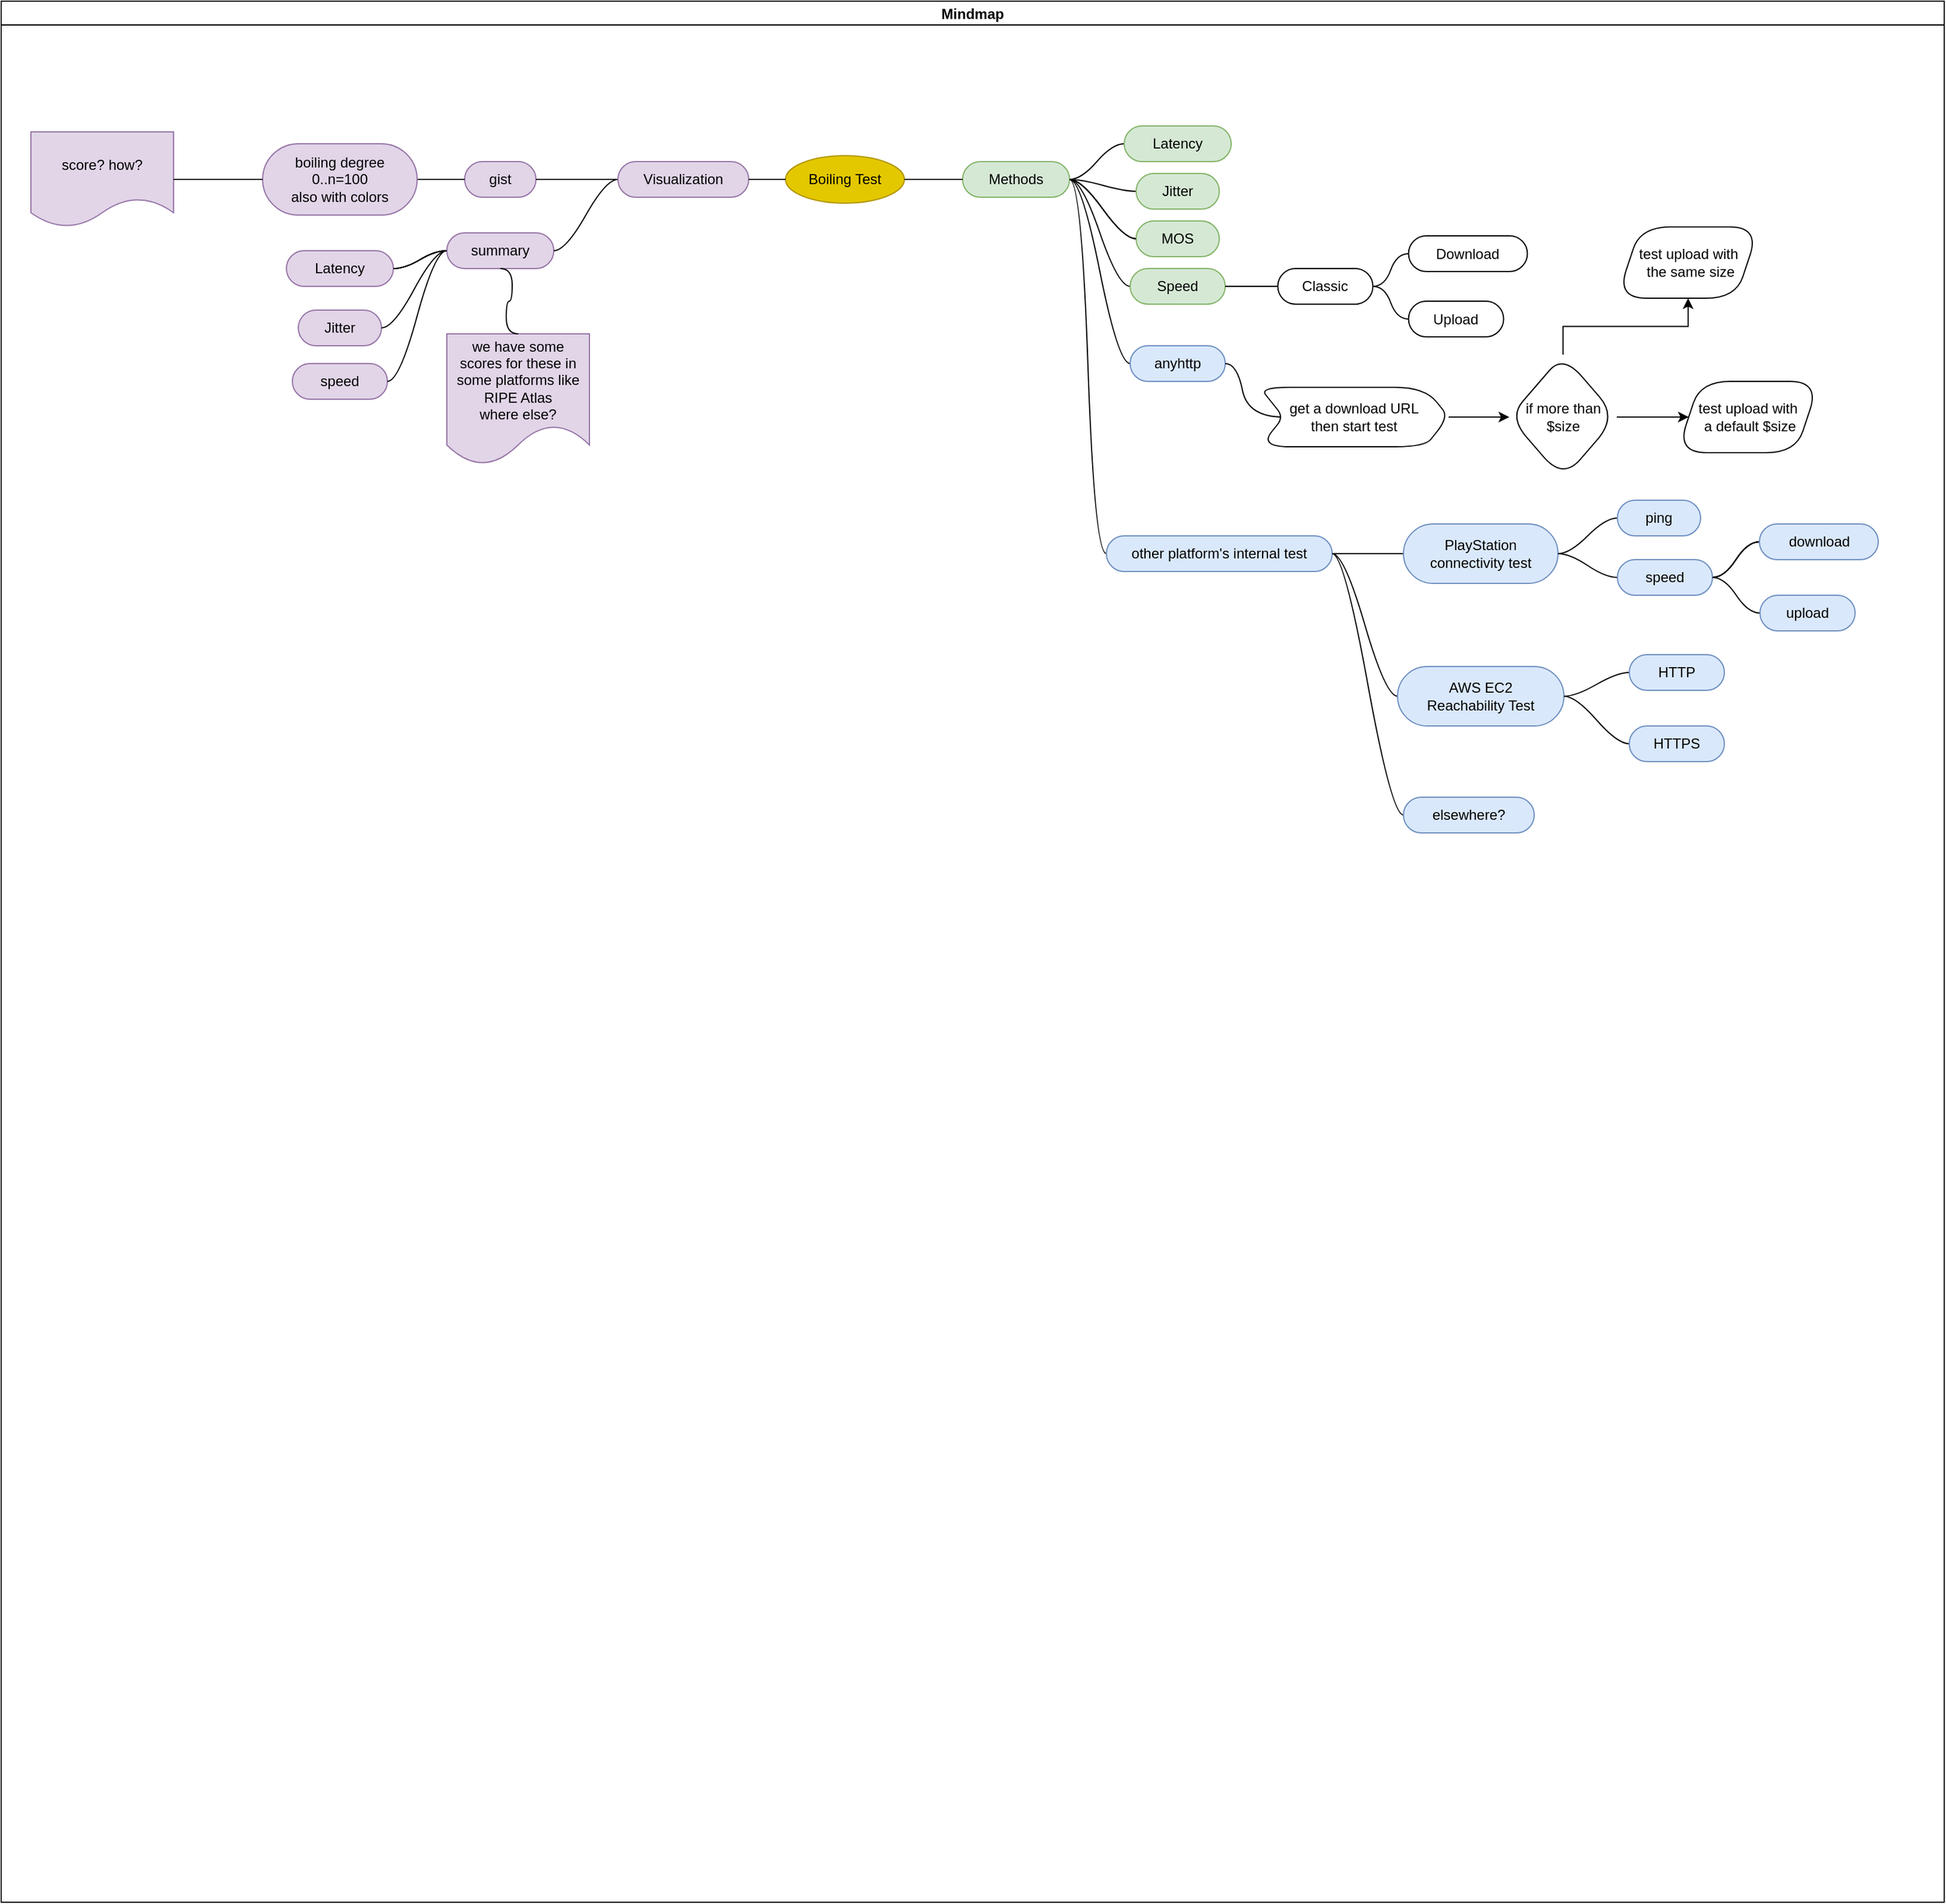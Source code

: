 <mxfile version="21.6.1" type="github">
  <diagram name="Page-1" id="S7FRAT3Iel4neWOIYrB_">
    <mxGraphModel dx="964" dy="700" grid="1" gridSize="10" guides="1" tooltips="1" connect="1" arrows="1" fold="1" page="1" pageScale="1" pageWidth="850" pageHeight="1100" math="0" shadow="0">
      <root>
        <mxCell id="0" />
        <mxCell id="1" parent="0" />
        <mxCell id="4T8DUvPG1SAxmXyFzRtK-73" value="summary" style="whiteSpace=wrap;html=1;rounded=1;arcSize=50;align=center;verticalAlign=middle;strokeWidth=1;autosize=1;spacing=4;treeFolding=1;treeMoving=1;newEdgeStyle={&quot;edgeStyle&quot;:&quot;entityRelationEdgeStyle&quot;,&quot;startArrow&quot;:&quot;none&quot;,&quot;endArrow&quot;:&quot;none&quot;,&quot;segment&quot;:10,&quot;curved&quot;:1,&quot;sourcePerimeterSpacing&quot;:0,&quot;targetPerimeterSpacing&quot;:0};fillColor=#e1d5e7;strokeColor=#9673a6;container=0;" parent="1" vertex="1">
          <mxGeometry x="515" y="1145" width="90" height="30" as="geometry" />
        </mxCell>
        <mxCell id="4T8DUvPG1SAxmXyFzRtK-72" value="" style="edgeStyle=entityRelationEdgeStyle;startArrow=none;endArrow=none;segment=10;curved=1;sourcePerimeterSpacing=0;targetPerimeterSpacing=0;rounded=0;" parent="1" source="4T8DUvPG1SAxmXyFzRtK-20" target="4T8DUvPG1SAxmXyFzRtK-73" edge="1">
          <mxGeometry relative="1" as="geometry">
            <mxPoint x="1441" y="2115" as="sourcePoint" />
          </mxGeometry>
        </mxCell>
        <mxCell id="4T8DUvPG1SAxmXyFzRtK-111" value="" style="edgeStyle=entityRelationEdgeStyle;startArrow=none;endArrow=none;segment=10;curved=1;sourcePerimeterSpacing=0;targetPerimeterSpacing=0;rounded=0;" parent="1" source="4T8DUvPG1SAxmXyFzRtK-73" target="4T8DUvPG1SAxmXyFzRtK-112" edge="1">
          <mxGeometry relative="1" as="geometry">
            <mxPoint x="1299" y="2120" as="sourcePoint" />
          </mxGeometry>
        </mxCell>
        <mxCell id="4T8DUvPG1SAxmXyFzRtK-112" value="Latency" style="whiteSpace=wrap;html=1;rounded=1;arcSize=50;align=center;verticalAlign=middle;strokeWidth=1;autosize=1;spacing=4;treeFolding=1;treeMoving=1;newEdgeStyle={&quot;edgeStyle&quot;:&quot;entityRelationEdgeStyle&quot;,&quot;startArrow&quot;:&quot;none&quot;,&quot;endArrow&quot;:&quot;none&quot;,&quot;segment&quot;:10,&quot;curved&quot;:1,&quot;sourcePerimeterSpacing&quot;:0,&quot;targetPerimeterSpacing&quot;:0};fillColor=#e1d5e7;strokeColor=#9673a6;container=0;" parent="1" vertex="1">
          <mxGeometry x="380" y="1160" width="90" height="30" as="geometry" />
        </mxCell>
        <mxCell id="4T8DUvPG1SAxmXyFzRtK-113" value="" style="edgeStyle=entityRelationEdgeStyle;rounded=0;orthogonalLoop=1;jettySize=auto;html=1;startArrow=none;endArrow=none;segment=10;curved=1;sourcePerimeterSpacing=0;targetPerimeterSpacing=0;" parent="1" source="4T8DUvPG1SAxmXyFzRtK-73" target="4T8DUvPG1SAxmXyFzRtK-112" edge="1">
          <mxGeometry relative="1" as="geometry" />
        </mxCell>
        <mxCell id="4T8DUvPG1SAxmXyFzRtK-114" value="" style="edgeStyle=entityRelationEdgeStyle;rounded=0;orthogonalLoop=1;jettySize=auto;html=1;startArrow=none;endArrow=none;segment=10;curved=1;sourcePerimeterSpacing=0;targetPerimeterSpacing=0;" parent="1" source="4T8DUvPG1SAxmXyFzRtK-73" target="4T8DUvPG1SAxmXyFzRtK-112" edge="1">
          <mxGeometry relative="1" as="geometry" />
        </mxCell>
        <mxCell id="4T8DUvPG1SAxmXyFzRtK-119" value="" style="edgeStyle=entityRelationEdgeStyle;rounded=0;orthogonalLoop=1;jettySize=auto;html=1;startArrow=none;endArrow=none;segment=10;curved=1;sourcePerimeterSpacing=0;targetPerimeterSpacing=0;" parent="1" source="4T8DUvPG1SAxmXyFzRtK-73" target="4T8DUvPG1SAxmXyFzRtK-112" edge="1">
          <mxGeometry relative="1" as="geometry" />
        </mxCell>
        <mxCell id="4T8DUvPG1SAxmXyFzRtK-117" value="Jitter" style="whiteSpace=wrap;html=1;rounded=1;arcSize=50;align=center;verticalAlign=middle;strokeWidth=1;autosize=1;spacing=4;treeFolding=1;treeMoving=1;newEdgeStyle={&quot;edgeStyle&quot;:&quot;entityRelationEdgeStyle&quot;,&quot;startArrow&quot;:&quot;none&quot;,&quot;endArrow&quot;:&quot;none&quot;,&quot;segment&quot;:10,&quot;curved&quot;:1,&quot;sourcePerimeterSpacing&quot;:0,&quot;targetPerimeterSpacing&quot;:0};fillColor=#e1d5e7;strokeColor=#9673a6;container=0;" parent="1" vertex="1">
          <mxGeometry x="390" y="1210" width="70" height="30" as="geometry" />
        </mxCell>
        <mxCell id="4T8DUvPG1SAxmXyFzRtK-118" value="" style="edgeStyle=entityRelationEdgeStyle;rounded=0;orthogonalLoop=1;jettySize=auto;html=1;startArrow=none;endArrow=none;segment=10;curved=1;sourcePerimeterSpacing=0;targetPerimeterSpacing=0;" parent="1" source="4T8DUvPG1SAxmXyFzRtK-73" target="4T8DUvPG1SAxmXyFzRtK-117" edge="1">
          <mxGeometry relative="1" as="geometry" />
        </mxCell>
        <mxCell id="4T8DUvPG1SAxmXyFzRtK-120" value="speed" style="whiteSpace=wrap;html=1;rounded=1;arcSize=50;align=center;verticalAlign=middle;strokeWidth=1;autosize=1;spacing=4;treeFolding=1;treeMoving=1;newEdgeStyle={&quot;edgeStyle&quot;:&quot;entityRelationEdgeStyle&quot;,&quot;startArrow&quot;:&quot;none&quot;,&quot;endArrow&quot;:&quot;none&quot;,&quot;segment&quot;:10,&quot;curved&quot;:1,&quot;sourcePerimeterSpacing&quot;:0,&quot;targetPerimeterSpacing&quot;:0};fillColor=#e1d5e7;strokeColor=#9673a6;container=0;" parent="1" vertex="1">
          <mxGeometry x="385" y="1255" width="80" height="30" as="geometry" />
        </mxCell>
        <mxCell id="4T8DUvPG1SAxmXyFzRtK-121" value="" style="edgeStyle=entityRelationEdgeStyle;rounded=0;orthogonalLoop=1;jettySize=auto;html=1;startArrow=none;endArrow=none;segment=10;curved=1;sourcePerimeterSpacing=0;targetPerimeterSpacing=0;" parent="1" source="4T8DUvPG1SAxmXyFzRtK-73" target="4T8DUvPG1SAxmXyFzRtK-120" edge="1">
          <mxGeometry relative="1" as="geometry" />
        </mxCell>
        <mxCell id="4T8DUvPG1SAxmXyFzRtK-71" value="gist" style="whiteSpace=wrap;html=1;rounded=1;arcSize=50;align=center;verticalAlign=middle;strokeWidth=1;autosize=1;spacing=4;treeFolding=1;treeMoving=1;newEdgeStyle={&quot;edgeStyle&quot;:&quot;entityRelationEdgeStyle&quot;,&quot;startArrow&quot;:&quot;none&quot;,&quot;endArrow&quot;:&quot;none&quot;,&quot;segment&quot;:10,&quot;curved&quot;:1,&quot;sourcePerimeterSpacing&quot;:0,&quot;targetPerimeterSpacing&quot;:0};fillColor=#e1d5e7;strokeColor=#9673a6;container=0;" parent="1" vertex="1">
          <mxGeometry x="530" y="1085" width="60" height="30" as="geometry" />
        </mxCell>
        <mxCell id="4T8DUvPG1SAxmXyFzRtK-70" value="" style="edgeStyle=entityRelationEdgeStyle;startArrow=none;endArrow=none;segment=10;curved=1;sourcePerimeterSpacing=0;targetPerimeterSpacing=0;rounded=0;" parent="1" source="4T8DUvPG1SAxmXyFzRtK-20" target="4T8DUvPG1SAxmXyFzRtK-71" edge="1">
          <mxGeometry relative="1" as="geometry">
            <mxPoint x="1441" y="2115" as="sourcePoint" />
          </mxGeometry>
        </mxCell>
        <mxCell id="4T8DUvPG1SAxmXyFzRtK-74" value="" style="edgeStyle=entityRelationEdgeStyle;startArrow=none;endArrow=none;segment=10;curved=1;sourcePerimeterSpacing=0;targetPerimeterSpacing=0;rounded=0;" parent="1" source="4T8DUvPG1SAxmXyFzRtK-71" target="4T8DUvPG1SAxmXyFzRtK-75" edge="1">
          <mxGeometry relative="1" as="geometry">
            <mxPoint x="1300" y="2115" as="sourcePoint" />
          </mxGeometry>
        </mxCell>
        <mxCell id="4T8DUvPG1SAxmXyFzRtK-17" value="Boiling Test" style="ellipse;whiteSpace=wrap;html=1;align=center;treeFolding=1;treeMoving=1;newEdgeStyle={&quot;edgeStyle&quot;:&quot;entityRelationEdgeStyle&quot;,&quot;startArrow&quot;:&quot;none&quot;,&quot;endArrow&quot;:&quot;none&quot;,&quot;segment&quot;:10,&quot;curved&quot;:1,&quot;sourcePerimeterSpacing&quot;:0,&quot;targetPerimeterSpacing&quot;:0};fillColor=#e3c800;strokeColor=#B09500;fontColor=#000000;container=0;" parent="1" vertex="1">
          <mxGeometry x="800" y="1080" width="100" height="40" as="geometry" />
        </mxCell>
        <mxCell id="4T8DUvPG1SAxmXyFzRtK-18" value="Methods" style="whiteSpace=wrap;html=1;rounded=1;arcSize=50;align=center;verticalAlign=middle;strokeWidth=1;autosize=1;spacing=4;treeFolding=1;treeMoving=1;newEdgeStyle={&quot;edgeStyle&quot;:&quot;entityRelationEdgeStyle&quot;,&quot;startArrow&quot;:&quot;none&quot;,&quot;endArrow&quot;:&quot;none&quot;,&quot;segment&quot;:10,&quot;curved&quot;:1,&quot;sourcePerimeterSpacing&quot;:0,&quot;targetPerimeterSpacing&quot;:0};fillColor=#d5e8d4;strokeColor=#82b366;container=0;" parent="1" vertex="1">
          <mxGeometry x="949" y="1085" width="90" height="30" as="geometry" />
        </mxCell>
        <mxCell id="4T8DUvPG1SAxmXyFzRtK-13" value="" style="edgeStyle=entityRelationEdgeStyle;startArrow=none;endArrow=none;segment=10;curved=1;sourcePerimeterSpacing=0;targetPerimeterSpacing=0;rounded=0;" parent="1" source="4T8DUvPG1SAxmXyFzRtK-17" target="4T8DUvPG1SAxmXyFzRtK-18" edge="1">
          <mxGeometry relative="1" as="geometry" />
        </mxCell>
        <mxCell id="4T8DUvPG1SAxmXyFzRtK-20" value="Visualization" style="whiteSpace=wrap;html=1;rounded=1;arcSize=50;align=center;verticalAlign=middle;strokeWidth=1;autosize=1;spacing=4;treeFolding=1;treeMoving=1;newEdgeStyle={&quot;edgeStyle&quot;:&quot;entityRelationEdgeStyle&quot;,&quot;startArrow&quot;:&quot;none&quot;,&quot;endArrow&quot;:&quot;none&quot;,&quot;segment&quot;:10,&quot;curved&quot;:1,&quot;sourcePerimeterSpacing&quot;:0,&quot;targetPerimeterSpacing&quot;:0};fillColor=#e1d5e7;strokeColor=#9673a6;container=0;" parent="1" vertex="1">
          <mxGeometry x="659" y="1085" width="110" height="30" as="geometry" />
        </mxCell>
        <mxCell id="4T8DUvPG1SAxmXyFzRtK-15" value="" style="edgeStyle=entityRelationEdgeStyle;startArrow=none;endArrow=none;segment=10;curved=1;sourcePerimeterSpacing=0;targetPerimeterSpacing=0;rounded=0;" parent="1" source="4T8DUvPG1SAxmXyFzRtK-17" target="4T8DUvPG1SAxmXyFzRtK-20" edge="1">
          <mxGeometry relative="1" as="geometry" />
        </mxCell>
        <mxCell id="4T8DUvPG1SAxmXyFzRtK-22" value="" style="edgeStyle=entityRelationEdgeStyle;startArrow=none;endArrow=none;segment=10;curved=1;sourcePerimeterSpacing=0;targetPerimeterSpacing=0;rounded=0;" parent="1" source="4T8DUvPG1SAxmXyFzRtK-18" target="4T8DUvPG1SAxmXyFzRtK-23" edge="1">
          <mxGeometry relative="1" as="geometry">
            <mxPoint x="1540" y="2120" as="sourcePoint" />
          </mxGeometry>
        </mxCell>
        <mxCell id="4T8DUvPG1SAxmXyFzRtK-23" value="Latency" style="whiteSpace=wrap;html=1;rounded=1;arcSize=50;align=center;verticalAlign=middle;strokeWidth=1;autosize=1;spacing=4;treeFolding=1;treeMoving=1;newEdgeStyle={&quot;edgeStyle&quot;:&quot;entityRelationEdgeStyle&quot;,&quot;startArrow&quot;:&quot;none&quot;,&quot;endArrow&quot;:&quot;none&quot;,&quot;segment&quot;:10,&quot;curved&quot;:1,&quot;sourcePerimeterSpacing&quot;:0,&quot;targetPerimeterSpacing&quot;:0};fillColor=#d5e8d4;strokeColor=#82b366;container=0;" parent="1" vertex="1">
          <mxGeometry x="1085" y="1055" width="90" height="30" as="geometry" />
        </mxCell>
        <mxCell id="4T8DUvPG1SAxmXyFzRtK-24" value="" style="edgeStyle=entityRelationEdgeStyle;startArrow=none;endArrow=none;segment=10;curved=1;sourcePerimeterSpacing=0;targetPerimeterSpacing=0;rounded=0;" parent="1" source="4T8DUvPG1SAxmXyFzRtK-18" target="4T8DUvPG1SAxmXyFzRtK-25" edge="1">
          <mxGeometry relative="1" as="geometry">
            <mxPoint x="1540" y="2120" as="sourcePoint" />
          </mxGeometry>
        </mxCell>
        <mxCell id="4T8DUvPG1SAxmXyFzRtK-25" value="Jitter" style="whiteSpace=wrap;html=1;rounded=1;arcSize=50;align=center;verticalAlign=middle;strokeWidth=1;autosize=1;spacing=4;treeFolding=1;treeMoving=1;newEdgeStyle={&quot;edgeStyle&quot;:&quot;entityRelationEdgeStyle&quot;,&quot;startArrow&quot;:&quot;none&quot;,&quot;endArrow&quot;:&quot;none&quot;,&quot;segment&quot;:10,&quot;curved&quot;:1,&quot;sourcePerimeterSpacing&quot;:0,&quot;targetPerimeterSpacing&quot;:0};fillColor=#d5e8d4;strokeColor=#82b366;container=0;" parent="1" vertex="1">
          <mxGeometry x="1095" y="1095" width="70" height="30" as="geometry" />
        </mxCell>
        <mxCell id="4T8DUvPG1SAxmXyFzRtK-26" value="" style="edgeStyle=entityRelationEdgeStyle;startArrow=none;endArrow=none;segment=10;curved=1;sourcePerimeterSpacing=0;targetPerimeterSpacing=0;rounded=0;" parent="1" source="4T8DUvPG1SAxmXyFzRtK-18" target="4T8DUvPG1SAxmXyFzRtK-27" edge="1">
          <mxGeometry relative="1" as="geometry">
            <mxPoint x="1540" y="2120" as="sourcePoint" />
          </mxGeometry>
        </mxCell>
        <mxCell id="4T8DUvPG1SAxmXyFzRtK-27" value="MOS" style="whiteSpace=wrap;html=1;rounded=1;arcSize=50;align=center;verticalAlign=middle;strokeWidth=1;autosize=1;spacing=4;treeFolding=1;treeMoving=1;newEdgeStyle={&quot;edgeStyle&quot;:&quot;entityRelationEdgeStyle&quot;,&quot;startArrow&quot;:&quot;none&quot;,&quot;endArrow&quot;:&quot;none&quot;,&quot;segment&quot;:10,&quot;curved&quot;:1,&quot;sourcePerimeterSpacing&quot;:0,&quot;targetPerimeterSpacing&quot;:0};fillColor=#d5e8d4;strokeColor=#82b366;container=0;" parent="1" vertex="1">
          <mxGeometry x="1095" y="1135" width="70" height="30" as="geometry" />
        </mxCell>
        <mxCell id="4T8DUvPG1SAxmXyFzRtK-246" value="" style="edgeStyle=entityRelationEdgeStyle;rounded=0;orthogonalLoop=1;jettySize=auto;html=1;startArrow=none;endArrow=none;segment=10;curved=1;sourcePerimeterSpacing=0;targetPerimeterSpacing=0;" parent="1" source="4T8DUvPG1SAxmXyFzRtK-18" target="4T8DUvPG1SAxmXyFzRtK-27" edge="1">
          <mxGeometry relative="1" as="geometry" />
        </mxCell>
        <mxCell id="4T8DUvPG1SAxmXyFzRtK-28" value="" style="edgeStyle=entityRelationEdgeStyle;startArrow=none;endArrow=none;segment=10;curved=1;sourcePerimeterSpacing=0;targetPerimeterSpacing=0;rounded=0;" parent="1" source="4T8DUvPG1SAxmXyFzRtK-18" target="4T8DUvPG1SAxmXyFzRtK-29" edge="1">
          <mxGeometry relative="1" as="geometry">
            <mxPoint x="1540" y="2120" as="sourcePoint" />
          </mxGeometry>
        </mxCell>
        <mxCell id="4T8DUvPG1SAxmXyFzRtK-29" value="Speed" style="whiteSpace=wrap;html=1;rounded=1;arcSize=50;align=center;verticalAlign=middle;strokeWidth=1;autosize=1;spacing=4;treeFolding=1;treeMoving=1;newEdgeStyle={&quot;edgeStyle&quot;:&quot;entityRelationEdgeStyle&quot;,&quot;startArrow&quot;:&quot;none&quot;,&quot;endArrow&quot;:&quot;none&quot;,&quot;segment&quot;:10,&quot;curved&quot;:1,&quot;sourcePerimeterSpacing&quot;:0,&quot;targetPerimeterSpacing&quot;:0};fillColor=#d5e8d4;strokeColor=#82b366;container=0;" parent="1" vertex="1">
          <mxGeometry x="1090" y="1175" width="80" height="30" as="geometry" />
        </mxCell>
        <mxCell id="4T8DUvPG1SAxmXyFzRtK-39" value="Download" style="whiteSpace=wrap;html=1;rounded=1;arcSize=50;align=center;verticalAlign=middle;strokeWidth=1;autosize=1;spacing=4;treeFolding=1;treeMoving=1;newEdgeStyle={&quot;edgeStyle&quot;:&quot;entityRelationEdgeStyle&quot;,&quot;startArrow&quot;:&quot;none&quot;,&quot;endArrow&quot;:&quot;none&quot;,&quot;segment&quot;:10,&quot;curved&quot;:1,&quot;sourcePerimeterSpacing&quot;:0,&quot;targetPerimeterSpacing&quot;:0};container=0;" parent="1" vertex="1">
          <mxGeometry x="1324.25" y="1147.5" width="100" height="30" as="geometry" />
        </mxCell>
        <mxCell id="4T8DUvPG1SAxmXyFzRtK-40" value="" style="edgeStyle=entityRelationEdgeStyle;startArrow=none;endArrow=none;segment=10;curved=1;sourcePerimeterSpacing=0;targetPerimeterSpacing=0;rounded=0;" parent="1" source="4T8DUvPG1SAxmXyFzRtK-29" target="4T8DUvPG1SAxmXyFzRtK-41" edge="1">
          <mxGeometry relative="1" as="geometry">
            <mxPoint x="1685" y="2090" as="sourcePoint" />
          </mxGeometry>
        </mxCell>
        <mxCell id="4T8DUvPG1SAxmXyFzRtK-41" value="Classic" style="whiteSpace=wrap;html=1;rounded=1;arcSize=50;align=center;verticalAlign=middle;strokeWidth=1;autosize=1;spacing=4;treeFolding=1;treeMoving=1;newEdgeStyle={&quot;edgeStyle&quot;:&quot;entityRelationEdgeStyle&quot;,&quot;startArrow&quot;:&quot;none&quot;,&quot;endArrow&quot;:&quot;none&quot;,&quot;segment&quot;:10,&quot;curved&quot;:1,&quot;sourcePerimeterSpacing&quot;:0,&quot;targetPerimeterSpacing&quot;:0};container=0;" parent="1" vertex="1">
          <mxGeometry x="1214.25" y="1175" width="80" height="30" as="geometry" />
        </mxCell>
        <mxCell id="4T8DUvPG1SAxmXyFzRtK-38" value="" style="edgeStyle=entityRelationEdgeStyle;startArrow=none;endArrow=none;segment=10;curved=1;sourcePerimeterSpacing=0;targetPerimeterSpacing=0;rounded=0;exitX=1;exitY=0.5;exitDx=0;exitDy=0;" parent="1" source="4T8DUvPG1SAxmXyFzRtK-41" target="4T8DUvPG1SAxmXyFzRtK-39" edge="1">
          <mxGeometry relative="1" as="geometry">
            <mxPoint x="1689.25" y="2010" as="sourcePoint" />
          </mxGeometry>
        </mxCell>
        <mxCell id="4T8DUvPG1SAxmXyFzRtK-37" value="Upload" style="whiteSpace=wrap;html=1;rounded=1;arcSize=50;align=center;verticalAlign=middle;strokeWidth=1;autosize=1;spacing=4;treeFolding=1;treeMoving=1;newEdgeStyle={&quot;edgeStyle&quot;:&quot;entityRelationEdgeStyle&quot;,&quot;startArrow&quot;:&quot;none&quot;,&quot;endArrow&quot;:&quot;none&quot;,&quot;segment&quot;:10,&quot;curved&quot;:1,&quot;sourcePerimeterSpacing&quot;:0,&quot;targetPerimeterSpacing&quot;:0};container=0;" parent="1" vertex="1">
          <mxGeometry x="1324.25" y="1202.5" width="80" height="30" as="geometry" />
        </mxCell>
        <mxCell id="4T8DUvPG1SAxmXyFzRtK-36" value="" style="edgeStyle=entityRelationEdgeStyle;startArrow=none;endArrow=none;segment=10;curved=1;sourcePerimeterSpacing=0;targetPerimeterSpacing=0;rounded=0;exitX=1;exitY=0.5;exitDx=0;exitDy=0;" parent="1" source="4T8DUvPG1SAxmXyFzRtK-41" target="4T8DUvPG1SAxmXyFzRtK-37" edge="1">
          <mxGeometry relative="1" as="geometry">
            <mxPoint x="1689.25" y="2010" as="sourcePoint" />
          </mxGeometry>
        </mxCell>
        <mxCell id="4T8DUvPG1SAxmXyFzRtK-57" value="" style="edgeStyle=entityRelationEdgeStyle;startArrow=none;endArrow=none;segment=10;curved=1;sourcePerimeterSpacing=0;targetPerimeterSpacing=0;rounded=0;entryX=0;entryY=0.5;entryDx=0;entryDy=0;" parent="1" source="4T8DUvPG1SAxmXyFzRtK-18" target="4T8DUvPG1SAxmXyFzRtK-59" edge="1">
          <mxGeometry relative="1" as="geometry">
            <mxPoint x="1540" y="2120" as="sourcePoint" />
          </mxGeometry>
        </mxCell>
        <mxCell id="4T8DUvPG1SAxmXyFzRtK-59" value="anyhttp" style="whiteSpace=wrap;html=1;rounded=1;arcSize=50;align=center;verticalAlign=middle;strokeWidth=1;autosize=1;spacing=4;treeFolding=1;treeMoving=1;newEdgeStyle={&quot;edgeStyle&quot;:&quot;entityRelationEdgeStyle&quot;,&quot;startArrow&quot;:&quot;none&quot;,&quot;endArrow&quot;:&quot;none&quot;,&quot;segment&quot;:10,&quot;curved&quot;:1,&quot;sourcePerimeterSpacing&quot;:0,&quot;targetPerimeterSpacing&quot;:0};fillColor=#dae8fc;strokeColor=#6c8ebf;container=0;" parent="1" vertex="1">
          <mxGeometry x="1090" y="1240" width="80" height="30" as="geometry" />
        </mxCell>
        <mxCell id="4T8DUvPG1SAxmXyFzRtK-60" value="" style="edgeStyle=entityRelationEdgeStyle;rounded=0;orthogonalLoop=1;jettySize=auto;html=1;startArrow=none;endArrow=none;segment=10;curved=1;sourcePerimeterSpacing=0;targetPerimeterSpacing=0;exitX=1;exitY=0.5;exitDx=0;exitDy=0;" parent="1" source="4T8DUvPG1SAxmXyFzRtK-59" target="4T8DUvPG1SAxmXyFzRtK-62" edge="1">
          <mxGeometry relative="1" as="geometry" />
        </mxCell>
        <mxCell id="4T8DUvPG1SAxmXyFzRtK-62" value="get a download URL&lt;br&gt;then start test" style="shape=step;perimeter=stepPerimeter;whiteSpace=wrap;html=1;fixedSize=1;rounded=1;arcSize=50;strokeWidth=1;spacing=4;container=0;" parent="1" vertex="1">
          <mxGeometry x="1199" y="1275" width="159" height="50" as="geometry" />
        </mxCell>
        <mxCell id="4T8DUvPG1SAxmXyFzRtK-65" value="if more than $size" style="rhombus;whiteSpace=wrap;html=1;rounded=1;arcSize=50;strokeWidth=1;spacing=4;container=0;" parent="1" vertex="1">
          <mxGeometry x="1409" y="1247.5" width="90.5" height="105" as="geometry" />
        </mxCell>
        <mxCell id="4T8DUvPG1SAxmXyFzRtK-61" value="" style="edgeStyle=orthogonalEdgeStyle;rounded=0;orthogonalLoop=1;jettySize=auto;html=1;" parent="1" source="4T8DUvPG1SAxmXyFzRtK-62" target="4T8DUvPG1SAxmXyFzRtK-65" edge="1">
          <mxGeometry relative="1" as="geometry" />
        </mxCell>
        <mxCell id="4T8DUvPG1SAxmXyFzRtK-63" value="" style="edgeStyle=orthogonalEdgeStyle;rounded=0;orthogonalLoop=1;jettySize=auto;html=1;" parent="1" source="4T8DUvPG1SAxmXyFzRtK-65" target="4T8DUvPG1SAxmXyFzRtK-66" edge="1">
          <mxGeometry relative="1" as="geometry" />
        </mxCell>
        <mxCell id="4T8DUvPG1SAxmXyFzRtK-64" value="" style="edgeStyle=orthogonalEdgeStyle;rounded=0;orthogonalLoop=1;jettySize=auto;html=1;" parent="1" source="4T8DUvPG1SAxmXyFzRtK-65" target="4T8DUvPG1SAxmXyFzRtK-67" edge="1">
          <mxGeometry relative="1" as="geometry" />
        </mxCell>
        <mxCell id="4T8DUvPG1SAxmXyFzRtK-75" value="boiling degree&lt;br&gt;0..n=100&lt;br&gt;also with colors" style="whiteSpace=wrap;html=1;rounded=1;arcSize=50;align=center;verticalAlign=middle;strokeWidth=1;autosize=1;spacing=4;treeFolding=1;treeMoving=1;newEdgeStyle={&quot;edgeStyle&quot;:&quot;entityRelationEdgeStyle&quot;,&quot;startArrow&quot;:&quot;none&quot;,&quot;endArrow&quot;:&quot;none&quot;,&quot;segment&quot;:10,&quot;curved&quot;:1,&quot;sourcePerimeterSpacing&quot;:0,&quot;targetPerimeterSpacing&quot;:0};fillColor=#e1d5e7;strokeColor=#9673a6;container=0;" parent="1" vertex="1">
          <mxGeometry x="360" y="1070" width="130" height="60" as="geometry" />
        </mxCell>
        <mxCell id="4T8DUvPG1SAxmXyFzRtK-230" value="score? how?" style="shape=document;whiteSpace=wrap;html=1;boundedLbl=1;fillColor=#e1d5e7;strokeColor=#9673a6;rounded=1;arcSize=50;strokeWidth=1;spacing=4;container=0;" parent="1" vertex="1">
          <mxGeometry x="165" y="1060" width="120" height="80" as="geometry" />
        </mxCell>
        <mxCell id="4T8DUvPG1SAxmXyFzRtK-231" value="" style="edgeStyle=entityRelationEdgeStyle;rounded=0;orthogonalLoop=1;jettySize=auto;html=1;startArrow=none;endArrow=none;segment=10;curved=1;sourcePerimeterSpacing=0;targetPerimeterSpacing=0;" parent="1" source="4T8DUvPG1SAxmXyFzRtK-75" target="4T8DUvPG1SAxmXyFzRtK-230" edge="1">
          <mxGeometry relative="1" as="geometry" />
        </mxCell>
        <mxCell id="4T8DUvPG1SAxmXyFzRtK-251" value="" style="edgeStyle=entityRelationEdgeStyle;rounded=0;orthogonalLoop=1;jettySize=auto;html=1;startArrow=none;endArrow=none;segment=10;curved=1;sourcePerimeterSpacing=0;targetPerimeterSpacing=0;" parent="1" source="4T8DUvPG1SAxmXyFzRtK-18" target="4T8DUvPG1SAxmXyFzRtK-250" edge="1">
          <mxGeometry relative="1" as="geometry" />
        </mxCell>
        <mxCell id="4T8DUvPG1SAxmXyFzRtK-232" value="we have some scores for these in some platforms like RIPE Atlas&lt;br&gt;where else?" style="shape=document;whiteSpace=wrap;html=1;boundedLbl=1;fillColor=#e1d5e7;strokeColor=#9673a6;rounded=1;arcSize=50;strokeWidth=1;spacing=4;container=0;" parent="1" vertex="1">
          <mxGeometry x="515" y="1230" width="120" height="110" as="geometry" />
        </mxCell>
        <mxCell id="-m1sjGoERF0VKnWKnUgo-12" value="" style="edgeStyle=entityRelationEdgeStyle;rounded=0;orthogonalLoop=1;jettySize=auto;html=1;startArrow=none;endArrow=none;segment=10;curved=1;sourcePerimeterSpacing=0;targetPerimeterSpacing=0;" parent="1" source="4T8DUvPG1SAxmXyFzRtK-250" target="4T8DUvPG1SAxmXyFzRtK-253" edge="1">
          <mxGeometry relative="1" as="geometry" />
        </mxCell>
        <mxCell id="4T8DUvPG1SAxmXyFzRtK-250" value="other platform&#39;s internal test" style="whiteSpace=wrap;html=1;rounded=1;arcSize=50;align=center;verticalAlign=middle;strokeWidth=1;autosize=1;spacing=4;treeFolding=1;treeMoving=1;newEdgeStyle={&quot;edgeStyle&quot;:&quot;entityRelationEdgeStyle&quot;,&quot;startArrow&quot;:&quot;none&quot;,&quot;endArrow&quot;:&quot;none&quot;,&quot;segment&quot;:10,&quot;curved&quot;:1,&quot;sourcePerimeterSpacing&quot;:0,&quot;targetPerimeterSpacing&quot;:0};fillColor=#dae8fc;strokeColor=#6c8ebf;container=0;" parent="1" vertex="1">
          <mxGeometry x="1070" y="1400" width="190" height="30" as="geometry" />
        </mxCell>
        <mxCell id="4T8DUvPG1SAxmXyFzRtK-252" value="" style="edgeStyle=entityRelationEdgeStyle;rounded=0;orthogonalLoop=1;jettySize=auto;html=1;startArrow=none;endArrow=none;segment=10;curved=1;sourcePerimeterSpacing=0;targetPerimeterSpacing=0;" parent="1" source="4T8DUvPG1SAxmXyFzRtK-250" target="4T8DUvPG1SAxmXyFzRtK-253" edge="1">
          <mxGeometry relative="1" as="geometry">
            <mxPoint x="1169" y="2080" as="sourcePoint" />
          </mxGeometry>
        </mxCell>
        <mxCell id="4T8DUvPG1SAxmXyFzRtK-253" value="PlayStation&lt;br&gt;connectivity test" style="whiteSpace=wrap;html=1;rounded=1;arcSize=50;align=center;verticalAlign=middle;strokeWidth=1;autosize=1;spacing=4;treeFolding=1;treeMoving=1;newEdgeStyle={&quot;edgeStyle&quot;:&quot;entityRelationEdgeStyle&quot;,&quot;startArrow&quot;:&quot;none&quot;,&quot;endArrow&quot;:&quot;none&quot;,&quot;segment&quot;:10,&quot;curved&quot;:1,&quot;sourcePerimeterSpacing&quot;:0,&quot;targetPerimeterSpacing&quot;:0};fillColor=#dae8fc;strokeColor=#6c8ebf;container=0;" parent="1" vertex="1">
          <mxGeometry x="1320" y="1390" width="130" height="50" as="geometry" />
        </mxCell>
        <mxCell id="4T8DUvPG1SAxmXyFzRtK-66" value="test upload with&lt;br&gt;&amp;nbsp;the same size" style="shape=parallelogram;perimeter=parallelogramPerimeter;whiteSpace=wrap;html=1;fixedSize=1;rounded=1;arcSize=50;strokeWidth=1;spacing=4;container=0;" parent="1" vertex="1">
          <mxGeometry x="1499.5" y="1140" width="120" height="60" as="geometry" />
        </mxCell>
        <mxCell id="4T8DUvPG1SAxmXyFzRtK-67" value="test upload with&lt;br&gt;&amp;nbsp;a default $size" style="shape=parallelogram;perimeter=parallelogramPerimeter;whiteSpace=wrap;html=1;fixedSize=1;rounded=1;arcSize=50;strokeWidth=1;spacing=4;container=0;" parent="1" vertex="1">
          <mxGeometry x="1550" y="1270" width="120" height="60" as="geometry" />
        </mxCell>
        <mxCell id="4T8DUvPG1SAxmXyFzRtK-254" value="" style="edgeStyle=entityRelationEdgeStyle;rounded=0;orthogonalLoop=1;jettySize=auto;html=1;startArrow=none;endArrow=none;segment=10;curved=1;sourcePerimeterSpacing=0;targetPerimeterSpacing=0;" parent="1" source="4T8DUvPG1SAxmXyFzRtK-250" target="4T8DUvPG1SAxmXyFzRtK-255" edge="1">
          <mxGeometry relative="1" as="geometry">
            <mxPoint x="1169" y="2080" as="sourcePoint" />
          </mxGeometry>
        </mxCell>
        <mxCell id="4T8DUvPG1SAxmXyFzRtK-257" value="" style="edgeStyle=entityRelationEdgeStyle;rounded=0;orthogonalLoop=1;jettySize=auto;html=1;startArrow=none;endArrow=none;segment=10;curved=1;sourcePerimeterSpacing=0;targetPerimeterSpacing=0;" parent="1" source="4T8DUvPG1SAxmXyFzRtK-253" target="4T8DUvPG1SAxmXyFzRtK-258" edge="1">
          <mxGeometry relative="1" as="geometry">
            <mxPoint x="1390" y="2395" as="sourcePoint" />
          </mxGeometry>
        </mxCell>
        <mxCell id="4T8DUvPG1SAxmXyFzRtK-258" value="ping" style="whiteSpace=wrap;html=1;rounded=1;arcSize=50;align=center;verticalAlign=middle;strokeWidth=1;autosize=1;spacing=4;treeFolding=1;treeMoving=1;newEdgeStyle={&quot;edgeStyle&quot;:&quot;entityRelationEdgeStyle&quot;,&quot;startArrow&quot;:&quot;none&quot;,&quot;endArrow&quot;:&quot;none&quot;,&quot;segment&quot;:10,&quot;curved&quot;:1,&quot;sourcePerimeterSpacing&quot;:0,&quot;targetPerimeterSpacing&quot;:0};fillColor=#dae8fc;strokeColor=#6c8ebf;container=0;" parent="1" vertex="1">
          <mxGeometry x="1500" y="1370" width="70" height="30" as="geometry" />
        </mxCell>
        <mxCell id="4T8DUvPG1SAxmXyFzRtK-259" value="" style="edgeStyle=entityRelationEdgeStyle;rounded=0;orthogonalLoop=1;jettySize=auto;html=1;startArrow=none;endArrow=none;segment=10;curved=1;sourcePerimeterSpacing=0;targetPerimeterSpacing=0;" parent="1" source="4T8DUvPG1SAxmXyFzRtK-253" target="4T8DUvPG1SAxmXyFzRtK-260" edge="1">
          <mxGeometry relative="1" as="geometry">
            <mxPoint x="1390" y="2395" as="sourcePoint" />
          </mxGeometry>
        </mxCell>
        <mxCell id="7orX1qECXq71Z3kbrnXR-12" value="" style="edgeStyle=entityRelationEdgeStyle;rounded=0;orthogonalLoop=1;jettySize=auto;html=1;startArrow=none;endArrow=none;segment=10;curved=1;sourcePerimeterSpacing=0;targetPerimeterSpacing=0;" parent="1" source="4T8DUvPG1SAxmXyFzRtK-260" target="7orX1qECXq71Z3kbrnXR-2" edge="1">
          <mxGeometry relative="1" as="geometry" />
        </mxCell>
        <mxCell id="7orX1qECXq71Z3kbrnXR-13" value="" style="edgeStyle=entityRelationEdgeStyle;rounded=0;orthogonalLoop=1;jettySize=auto;html=1;startArrow=none;endArrow=none;segment=10;curved=1;sourcePerimeterSpacing=0;targetPerimeterSpacing=0;" parent="1" source="4T8DUvPG1SAxmXyFzRtK-260" target="7orX1qECXq71Z3kbrnXR-2" edge="1">
          <mxGeometry relative="1" as="geometry" />
        </mxCell>
        <mxCell id="4T8DUvPG1SAxmXyFzRtK-260" value="speed" style="whiteSpace=wrap;html=1;rounded=1;arcSize=50;align=center;verticalAlign=middle;strokeWidth=1;autosize=1;spacing=4;treeFolding=1;treeMoving=1;newEdgeStyle={&quot;edgeStyle&quot;:&quot;entityRelationEdgeStyle&quot;,&quot;startArrow&quot;:&quot;none&quot;,&quot;endArrow&quot;:&quot;none&quot;,&quot;segment&quot;:10,&quot;curved&quot;:1,&quot;sourcePerimeterSpacing&quot;:0,&quot;targetPerimeterSpacing&quot;:0};fillColor=#dae8fc;strokeColor=#6c8ebf;container=0;" parent="1" vertex="1">
          <mxGeometry x="1500" y="1420" width="80" height="30" as="geometry" />
        </mxCell>
        <mxCell id="4T8DUvPG1SAxmXyFzRtK-249" value="" style="edgeStyle=entityRelationEdgeStyle;rounded=0;orthogonalLoop=1;jettySize=auto;html=1;startArrow=none;endArrow=none;segment=10;curved=1;sourcePerimeterSpacing=0;targetPerimeterSpacing=0;" parent="1" source="4T8DUvPG1SAxmXyFzRtK-18" target="4T8DUvPG1SAxmXyFzRtK-27" edge="1">
          <mxGeometry relative="1" as="geometry" />
        </mxCell>
        <mxCell id="4T8DUvPG1SAxmXyFzRtK-233" value="" style="edgeStyle=entityRelationEdgeStyle;rounded=0;orthogonalLoop=1;jettySize=auto;html=1;startArrow=none;endArrow=none;segment=10;curved=1;sourcePerimeterSpacing=0;targetPerimeterSpacing=0;exitX=0.5;exitY=1;exitDx=0;exitDy=0;entryX=0.5;entryY=0;entryDx=0;entryDy=0;" parent="1" source="4T8DUvPG1SAxmXyFzRtK-73" target="4T8DUvPG1SAxmXyFzRtK-232" edge="1">
          <mxGeometry relative="1" as="geometry" />
        </mxCell>
        <mxCell id="4T8DUvPG1SAxmXyFzRtK-12" value="Mindmap" style="swimlane;startSize=20;horizontal=1;containerType=tree;strokeColor=default;fillColor=none;swimlaneFillColor=none;gradientColor=none;glass=0;shadow=0;movable=1;resizable=1;rotatable=1;deletable=1;editable=1;locked=0;connectable=1;swimlaneLine=1;container=0;" parent="1" vertex="1">
          <mxGeometry x="140" y="950" width="1635" height="1600" as="geometry">
            <mxRectangle x="641" y="1015" width="90" height="30" as="alternateBounds" />
          </mxGeometry>
        </mxCell>
        <mxCell id="7orX1qECXq71Z3kbrnXR-3" value="" style="edgeStyle=entityRelationEdgeStyle;rounded=0;orthogonalLoop=1;jettySize=auto;html=1;startArrow=none;endArrow=none;segment=10;curved=1;sourcePerimeterSpacing=0;targetPerimeterSpacing=0;" parent="1" source="4T8DUvPG1SAxmXyFzRtK-260" target="7orX1qECXq71Z3kbrnXR-2" edge="1">
          <mxGeometry relative="1" as="geometry" />
        </mxCell>
        <mxCell id="7orX1qECXq71Z3kbrnXR-4" value="" style="edgeStyle=entityRelationEdgeStyle;rounded=0;orthogonalLoop=1;jettySize=auto;html=1;startArrow=none;endArrow=none;segment=10;curved=1;sourcePerimeterSpacing=0;targetPerimeterSpacing=0;" parent="1" source="4T8DUvPG1SAxmXyFzRtK-260" target="7orX1qECXq71Z3kbrnXR-2" edge="1">
          <mxGeometry relative="1" as="geometry" />
        </mxCell>
        <mxCell id="7orX1qECXq71Z3kbrnXR-2" value="download" style="whiteSpace=wrap;html=1;rounded=1;arcSize=50;align=center;verticalAlign=middle;strokeWidth=1;autosize=1;spacing=4;treeFolding=1;treeMoving=1;newEdgeStyle={&quot;edgeStyle&quot;:&quot;entityRelationEdgeStyle&quot;,&quot;startArrow&quot;:&quot;none&quot;,&quot;endArrow&quot;:&quot;none&quot;,&quot;segment&quot;:10,&quot;curved&quot;:1,&quot;sourcePerimeterSpacing&quot;:0,&quot;targetPerimeterSpacing&quot;:0};fillColor=#dae8fc;strokeColor=#6c8ebf;container=0;" parent="1" vertex="1">
          <mxGeometry x="1619.5" y="1390" width="100" height="30" as="geometry" />
        </mxCell>
        <mxCell id="7orX1qECXq71Z3kbrnXR-15" value="" style="edgeStyle=entityRelationEdgeStyle;rounded=0;orthogonalLoop=1;jettySize=auto;html=1;startArrow=none;endArrow=none;segment=10;curved=1;sourcePerimeterSpacing=0;targetPerimeterSpacing=0;" parent="1" source="4T8DUvPG1SAxmXyFzRtK-260" target="7orX1qECXq71Z3kbrnXR-14" edge="1">
          <mxGeometry relative="1" as="geometry" />
        </mxCell>
        <mxCell id="-m1sjGoERF0VKnWKnUgo-13" value="" style="edgeStyle=entityRelationEdgeStyle;rounded=0;orthogonalLoop=1;jettySize=auto;html=1;startArrow=none;endArrow=none;segment=10;curved=1;sourcePerimeterSpacing=0;targetPerimeterSpacing=0;" parent="1" source="4T8DUvPG1SAxmXyFzRtK-250" target="-m1sjGoERF0VKnWKnUgo-14" edge="1">
          <mxGeometry relative="1" as="geometry">
            <mxPoint x="1400" y="2365" as="sourcePoint" />
          </mxGeometry>
        </mxCell>
        <mxCell id="7orX1qECXq71Z3kbrnXR-14" value="upload" style="whiteSpace=wrap;html=1;rounded=1;arcSize=50;align=center;verticalAlign=middle;strokeWidth=1;autosize=1;spacing=4;treeFolding=1;treeMoving=1;newEdgeStyle={&quot;edgeStyle&quot;:&quot;entityRelationEdgeStyle&quot;,&quot;startArrow&quot;:&quot;none&quot;,&quot;endArrow&quot;:&quot;none&quot;,&quot;segment&quot;:10,&quot;curved&quot;:1,&quot;sourcePerimeterSpacing&quot;:0,&quot;targetPerimeterSpacing&quot;:0};fillColor=#dae8fc;strokeColor=#6c8ebf;container=0;" parent="1" vertex="1">
          <mxGeometry x="1620" y="1450" width="80" height="30" as="geometry" />
        </mxCell>
        <mxCell id="4T8DUvPG1SAxmXyFzRtK-255" value="AWS EC2&lt;br&gt;Reachability Test" style="whiteSpace=wrap;html=1;rounded=1;arcSize=50;align=center;verticalAlign=middle;strokeWidth=1;autosize=1;spacing=4;treeFolding=1;treeMoving=1;newEdgeStyle={&quot;edgeStyle&quot;:&quot;entityRelationEdgeStyle&quot;,&quot;startArrow&quot;:&quot;none&quot;,&quot;endArrow&quot;:&quot;none&quot;,&quot;segment&quot;:10,&quot;curved&quot;:1,&quot;sourcePerimeterSpacing&quot;:0,&quot;targetPerimeterSpacing&quot;:0};fillColor=#dae8fc;strokeColor=#6c8ebf;container=0;" parent="1" vertex="1">
          <mxGeometry x="1315" y="1510" width="140" height="50" as="geometry" />
        </mxCell>
        <mxCell id="-m1sjGoERF0VKnWKnUgo-10" value="" style="edgeStyle=entityRelationEdgeStyle;rounded=0;orthogonalLoop=1;jettySize=auto;html=1;startArrow=none;endArrow=none;segment=10;curved=1;sourcePerimeterSpacing=0;targetPerimeterSpacing=0;" parent="1" source="4T8DUvPG1SAxmXyFzRtK-255" target="-m1sjGoERF0VKnWKnUgo-11" edge="1">
          <mxGeometry relative="1" as="geometry">
            <mxPoint x="1400" y="2365" as="sourcePoint" />
          </mxGeometry>
        </mxCell>
        <mxCell id="-m1sjGoERF0VKnWKnUgo-11" value="HTTP" style="whiteSpace=wrap;html=1;rounded=1;arcSize=50;align=center;verticalAlign=middle;strokeWidth=1;autosize=1;spacing=4;treeFolding=1;treeMoving=1;newEdgeStyle={&quot;edgeStyle&quot;:&quot;entityRelationEdgeStyle&quot;,&quot;startArrow&quot;:&quot;none&quot;,&quot;endArrow&quot;:&quot;none&quot;,&quot;segment&quot;:10,&quot;curved&quot;:1,&quot;sourcePerimeterSpacing&quot;:0,&quot;targetPerimeterSpacing&quot;:0};fillColor=#dae8fc;strokeColor=#6c8ebf;container=0;" parent="1" vertex="1">
          <mxGeometry x="1510" y="1500" width="80" height="30" as="geometry" />
        </mxCell>
        <mxCell id="-m1sjGoERF0VKnWKnUgo-14" value="elsewhere?" style="whiteSpace=wrap;html=1;rounded=1;arcSize=50;align=center;verticalAlign=middle;strokeWidth=1;autosize=1;spacing=4;treeFolding=1;treeMoving=1;newEdgeStyle={&quot;edgeStyle&quot;:&quot;entityRelationEdgeStyle&quot;,&quot;startArrow&quot;:&quot;none&quot;,&quot;endArrow&quot;:&quot;none&quot;,&quot;segment&quot;:10,&quot;curved&quot;:1,&quot;sourcePerimeterSpacing&quot;:0,&quot;targetPerimeterSpacing&quot;:0};fillColor=#dae8fc;strokeColor=#6c8ebf;container=0;" parent="1" vertex="1">
          <mxGeometry x="1320" y="1620" width="110" height="30" as="geometry" />
        </mxCell>
        <mxCell id="-m1sjGoERF0VKnWKnUgo-15" value="" style="edgeStyle=entityRelationEdgeStyle;rounded=0;orthogonalLoop=1;jettySize=auto;html=1;startArrow=none;endArrow=none;segment=10;curved=1;sourcePerimeterSpacing=0;targetPerimeterSpacing=0;" parent="1" source="4T8DUvPG1SAxmXyFzRtK-255" target="-m1sjGoERF0VKnWKnUgo-16" edge="1">
          <mxGeometry relative="1" as="geometry">
            <mxPoint x="1400" y="2365" as="sourcePoint" />
          </mxGeometry>
        </mxCell>
        <mxCell id="-m1sjGoERF0VKnWKnUgo-16" value="HTTPS" style="whiteSpace=wrap;html=1;rounded=1;arcSize=50;align=center;verticalAlign=middle;strokeWidth=1;autosize=1;spacing=4;treeFolding=1;treeMoving=1;newEdgeStyle={&quot;edgeStyle&quot;:&quot;entityRelationEdgeStyle&quot;,&quot;startArrow&quot;:&quot;none&quot;,&quot;endArrow&quot;:&quot;none&quot;,&quot;segment&quot;:10,&quot;curved&quot;:1,&quot;sourcePerimeterSpacing&quot;:0,&quot;targetPerimeterSpacing&quot;:0};fillColor=#dae8fc;strokeColor=#6c8ebf;container=0;" parent="1" vertex="1">
          <mxGeometry x="1510" y="1560" width="80" height="30" as="geometry" />
        </mxCell>
      </root>
    </mxGraphModel>
  </diagram>
</mxfile>
